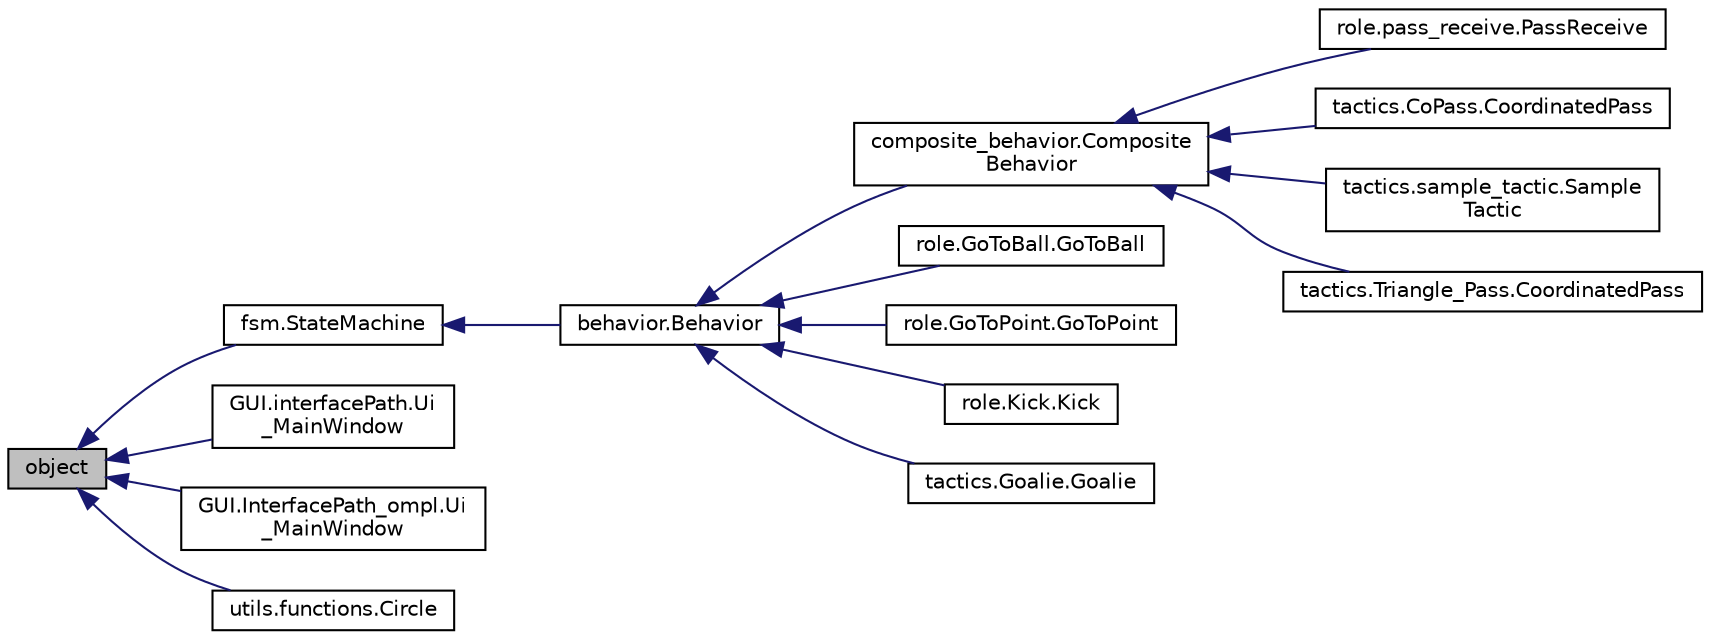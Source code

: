 digraph "object"
{
 // INTERACTIVE_SVG=YES
  edge [fontname="Helvetica",fontsize="10",labelfontname="Helvetica",labelfontsize="10"];
  node [fontname="Helvetica",fontsize="10",shape=record];
  rankdir="LR";
  Node1 [label="object",height=0.2,width=0.4,color="black", fillcolor="grey75", style="filled", fontcolor="black"];
  Node1 -> Node2 [dir="back",color="midnightblue",fontsize="10",style="solid",fontname="Helvetica"];
  Node2 [label="fsm.StateMachine",height=0.2,width=0.4,color="black", fillcolor="white", style="filled",URL="$d4/dd8/classfsm_1_1_state_machine.html"];
  Node2 -> Node3 [dir="back",color="midnightblue",fontsize="10",style="solid",fontname="Helvetica"];
  Node3 [label="behavior.Behavior",height=0.2,width=0.4,color="black", fillcolor="white", style="filled",URL="$d3/d7e/classbehavior_1_1_behavior.html",tooltip="Behavior is an abstract superclass for Skill, Play, etc. "];
  Node3 -> Node4 [dir="back",color="midnightblue",fontsize="10",style="solid",fontname="Helvetica"];
  Node4 [label="composite_behavior.Composite\lBehavior",height=0.2,width=0.4,color="black", fillcolor="white", style="filled",URL="$d8/d31/classcomposite__behavior_1_1_composite_behavior.html",tooltip="A composite behavior is one that has 0+ named subbehaviors this class has methods for making it easy ..."];
  Node4 -> Node5 [dir="back",color="midnightblue",fontsize="10",style="solid",fontname="Helvetica"];
  Node5 [label="role.pass_receive.PassReceive",height=0.2,width=0.4,color="black", fillcolor="white", style="filled",URL="$d8/dde/classrole_1_1pass__receive_1_1_pass_receive.html"];
  Node4 -> Node6 [dir="back",color="midnightblue",fontsize="10",style="solid",fontname="Helvetica"];
  Node6 [label="tactics.CoPass.CoordinatedPass",height=0.2,width=0.4,color="black", fillcolor="white", style="filled",URL="$d7/d46/classtactics_1_1_co_pass_1_1_coordinated_pass.html",tooltip="This handles passing from one bot to another Simply run it and set it&#39;s receive point, the rest is handled for you It starts out by assigning a kicker and a receiver and instructing them to lineup for the pass Once they&#39;re aligned, the kicker kicks and the receiver adjusts itself based on the ball&#39;s movement Note: due to mechanical limitations, a kicker often gets stuck trying to adjust its angle while it&#39;s just outside of it&#39;s aim error threshold. "];
  Node4 -> Node7 [dir="back",color="midnightblue",fontsize="10",style="solid",fontname="Helvetica"];
  Node7 [label="tactics.sample_tactic.Sample\lTactic",height=0.2,width=0.4,color="black", fillcolor="white", style="filled",URL="$d0/dad/classtactics_1_1sample__tactic_1_1_sample_tactic.html"];
  Node4 -> Node8 [dir="back",color="midnightblue",fontsize="10",style="solid",fontname="Helvetica"];
  Node8 [label="tactics.Triangle_Pass.CoordinatedPass",height=0.2,width=0.4,color="black", fillcolor="white", style="filled",URL="$d1/da3/classtactics_1_1_triangle___pass_1_1_coordinated_pass.html",tooltip="This handles passing from one bot to another Simply run it and set it&#39;s receive point, the rest is handled for you It starts out by assigning a kicker and a receiver and instructing them to lineup for the pass Once they&#39;re aligned, the kicker kicks and the receiver adjusts itself based on the ball&#39;s movement Note: due to mechanical limitations, a kicker often gets stuck trying to adjust its angle while it&#39;s just outside of it&#39;s aim error threshold. "];
  Node3 -> Node9 [dir="back",color="midnightblue",fontsize="10",style="solid",fontname="Helvetica"];
  Node9 [label="role.GoToBall.GoToBall",height=0.2,width=0.4,color="black", fillcolor="white", style="filled",URL="$d9/d1f/classrole_1_1_go_to_ball_1_1_go_to_ball.html"];
  Node3 -> Node10 [dir="back",color="midnightblue",fontsize="10",style="solid",fontname="Helvetica"];
  Node10 [label="role.GoToPoint.GoToPoint",height=0.2,width=0.4,color="black", fillcolor="white", style="filled",URL="$d9/dc3/classrole_1_1_go_to_point_1_1_go_to_point.html"];
  Node3 -> Node11 [dir="back",color="midnightblue",fontsize="10",style="solid",fontname="Helvetica"];
  Node11 [label="role.Kick.Kick",height=0.2,width=0.4,color="black", fillcolor="white", style="filled",URL="$d7/d70/classrole_1_1_kick_1_1_kick.html",tooltip="lines up with the ball and the target, then drives up and kicks this differs from PivotKick which get..."];
  Node3 -> Node12 [dir="back",color="midnightblue",fontsize="10",style="solid",fontname="Helvetica"];
  Node12 [label="tactics.Goalie.Goalie",height=0.2,width=0.4,color="black", fillcolor="white", style="filled",URL="$dd/d7c/classtactics_1_1_goalie_1_1_goalie.html"];
  Node1 -> Node13 [dir="back",color="midnightblue",fontsize="10",style="solid",fontname="Helvetica"];
  Node13 [label="GUI.interfacePath.Ui\l_MainWindow",height=0.2,width=0.4,color="black", fillcolor="white", style="filled",URL="$d3/d78/class_g_u_i_1_1interface_path_1_1_ui___main_window.html"];
  Node1 -> Node14 [dir="back",color="midnightblue",fontsize="10",style="solid",fontname="Helvetica"];
  Node14 [label="GUI.InterfacePath_ompl.Ui\l_MainWindow",height=0.2,width=0.4,color="black", fillcolor="white", style="filled",URL="$d2/d44/class_g_u_i_1_1_interface_path__ompl_1_1_ui___main_window.html"];
  Node1 -> Node15 [dir="back",color="midnightblue",fontsize="10",style="solid",fontname="Helvetica"];
  Node15 [label="utils.functions.Circle",height=0.2,width=0.4,color="black", fillcolor="white", style="filled",URL="$dd/da5/classutils_1_1math__functions_1_1_circle.html"];
}
